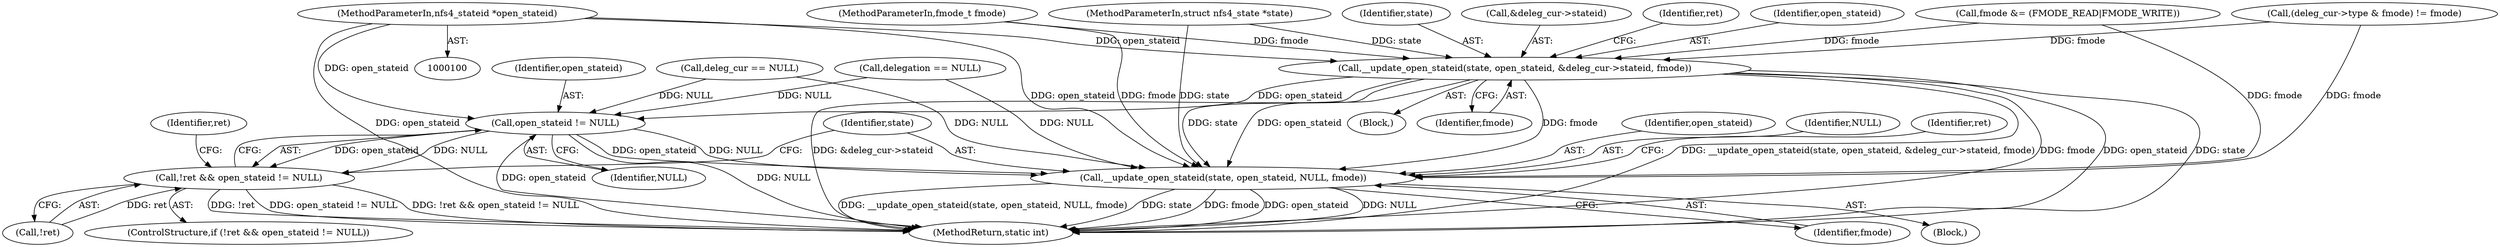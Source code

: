digraph "0_linux_dc0b027dfadfcb8a5504f7d8052754bf8d501ab9_25@pointer" {
"1000102" [label="(MethodParameterIn,nfs4_stateid *open_stateid)"];
"1000182" [label="(Call,__update_open_stateid(state, open_stateid, &deleg_cur->stateid, fmode))"];
"1000205" [label="(Call,open_stateid != NULL)"];
"1000202" [label="(Call,!ret && open_stateid != NULL)"];
"1000209" [label="(Call,__update_open_stateid(state, open_stateid, NULL, fmode))"];
"1000105" [label="(Block,)"];
"1000189" [label="(Identifier,fmode)"];
"1000211" [label="(Identifier,open_stateid)"];
"1000219" [label="(MethodReturn,static int)"];
"1000104" [label="(MethodParameterIn,fmode_t fmode)"];
"1000202" [label="(Call,!ret && open_stateid != NULL)"];
"1000207" [label="(Identifier,NULL)"];
"1000131" [label="(Call,deleg_cur == NULL)"];
"1000191" [label="(Identifier,ret)"];
"1000182" [label="(Call,__update_open_stateid(state, open_stateid, &deleg_cur->stateid, fmode))"];
"1000209" [label="(Call,__update_open_stateid(state, open_stateid, NULL, fmode))"];
"1000156" [label="(Call,delegation == NULL)"];
"1000201" [label="(ControlStructure,if (!ret && open_stateid != NULL))"];
"1000212" [label="(Identifier,NULL)"];
"1000208" [label="(Block,)"];
"1000206" [label="(Identifier,open_stateid)"];
"1000218" [label="(Identifier,ret)"];
"1000184" [label="(Identifier,open_stateid)"];
"1000215" [label="(Identifier,ret)"];
"1000183" [label="(Identifier,state)"];
"1000203" [label="(Call,!ret)"];
"1000213" [label="(Identifier,fmode)"];
"1000185" [label="(Call,&deleg_cur->stateid)"];
"1000101" [label="(MethodParameterIn,struct nfs4_state *state)"];
"1000210" [label="(Identifier,state)"];
"1000102" [label="(MethodParameterIn,nfs4_stateid *open_stateid)"];
"1000118" [label="(Call,fmode &= (FMODE_READ|FMODE_WRITE))"];
"1000147" [label="(Call,(deleg_cur->type & fmode) != fmode)"];
"1000205" [label="(Call,open_stateid != NULL)"];
"1000102" -> "1000100"  [label="AST: "];
"1000102" -> "1000219"  [label="DDG: open_stateid"];
"1000102" -> "1000182"  [label="DDG: open_stateid"];
"1000102" -> "1000205"  [label="DDG: open_stateid"];
"1000102" -> "1000209"  [label="DDG: open_stateid"];
"1000182" -> "1000105"  [label="AST: "];
"1000182" -> "1000189"  [label="CFG: "];
"1000183" -> "1000182"  [label="AST: "];
"1000184" -> "1000182"  [label="AST: "];
"1000185" -> "1000182"  [label="AST: "];
"1000189" -> "1000182"  [label="AST: "];
"1000191" -> "1000182"  [label="CFG: "];
"1000182" -> "1000219"  [label="DDG: &deleg_cur->stateid"];
"1000182" -> "1000219"  [label="DDG: __update_open_stateid(state, open_stateid, &deleg_cur->stateid, fmode)"];
"1000182" -> "1000219"  [label="DDG: fmode"];
"1000182" -> "1000219"  [label="DDG: open_stateid"];
"1000182" -> "1000219"  [label="DDG: state"];
"1000101" -> "1000182"  [label="DDG: state"];
"1000147" -> "1000182"  [label="DDG: fmode"];
"1000118" -> "1000182"  [label="DDG: fmode"];
"1000104" -> "1000182"  [label="DDG: fmode"];
"1000182" -> "1000205"  [label="DDG: open_stateid"];
"1000182" -> "1000209"  [label="DDG: state"];
"1000182" -> "1000209"  [label="DDG: open_stateid"];
"1000182" -> "1000209"  [label="DDG: fmode"];
"1000205" -> "1000202"  [label="AST: "];
"1000205" -> "1000207"  [label="CFG: "];
"1000206" -> "1000205"  [label="AST: "];
"1000207" -> "1000205"  [label="AST: "];
"1000202" -> "1000205"  [label="CFG: "];
"1000205" -> "1000219"  [label="DDG: open_stateid"];
"1000205" -> "1000219"  [label="DDG: NULL"];
"1000205" -> "1000202"  [label="DDG: open_stateid"];
"1000205" -> "1000202"  [label="DDG: NULL"];
"1000156" -> "1000205"  [label="DDG: NULL"];
"1000131" -> "1000205"  [label="DDG: NULL"];
"1000205" -> "1000209"  [label="DDG: open_stateid"];
"1000205" -> "1000209"  [label="DDG: NULL"];
"1000202" -> "1000201"  [label="AST: "];
"1000202" -> "1000203"  [label="CFG: "];
"1000203" -> "1000202"  [label="AST: "];
"1000210" -> "1000202"  [label="CFG: "];
"1000218" -> "1000202"  [label="CFG: "];
"1000202" -> "1000219"  [label="DDG: !ret"];
"1000202" -> "1000219"  [label="DDG: open_stateid != NULL"];
"1000202" -> "1000219"  [label="DDG: !ret && open_stateid != NULL"];
"1000203" -> "1000202"  [label="DDG: ret"];
"1000209" -> "1000208"  [label="AST: "];
"1000209" -> "1000213"  [label="CFG: "];
"1000210" -> "1000209"  [label="AST: "];
"1000211" -> "1000209"  [label="AST: "];
"1000212" -> "1000209"  [label="AST: "];
"1000213" -> "1000209"  [label="AST: "];
"1000215" -> "1000209"  [label="CFG: "];
"1000209" -> "1000219"  [label="DDG: NULL"];
"1000209" -> "1000219"  [label="DDG: __update_open_stateid(state, open_stateid, NULL, fmode)"];
"1000209" -> "1000219"  [label="DDG: state"];
"1000209" -> "1000219"  [label="DDG: fmode"];
"1000209" -> "1000219"  [label="DDG: open_stateid"];
"1000101" -> "1000209"  [label="DDG: state"];
"1000156" -> "1000209"  [label="DDG: NULL"];
"1000131" -> "1000209"  [label="DDG: NULL"];
"1000147" -> "1000209"  [label="DDG: fmode"];
"1000118" -> "1000209"  [label="DDG: fmode"];
"1000104" -> "1000209"  [label="DDG: fmode"];
}
